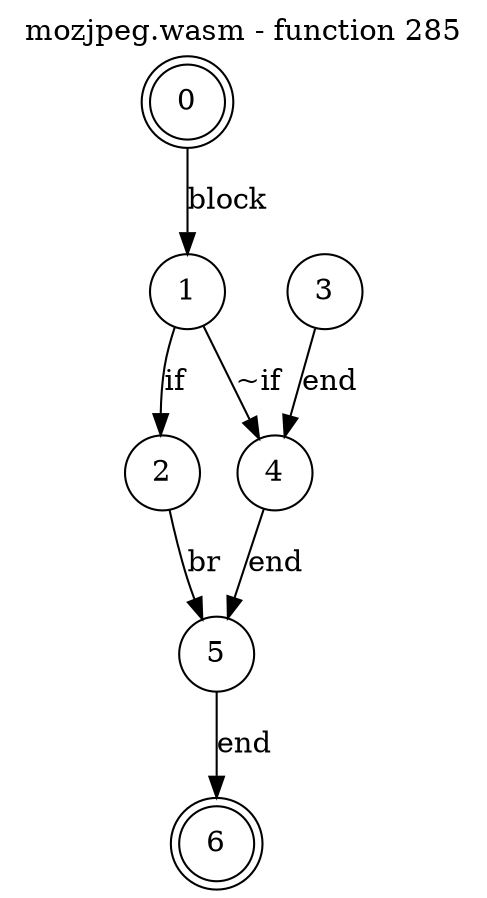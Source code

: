 digraph finite_state_machine {
    label = "mozjpeg.wasm - function 285"
    labelloc =  t
    labelfontsize = 16
    labelfontcolor = black
    labelfontname = "Helvetica"
    node [shape = doublecircle]; 0 6;
    node [shape = circle];
    0 -> 1[label = "block"];
    1 -> 2[label = "if"];
    1 -> 4[label = "~if"];
    2 -> 5[label = "br"];
    3 -> 4[label = "end"];
    4 -> 5[label = "end"];
    5 -> 6[label = "end"];
}
